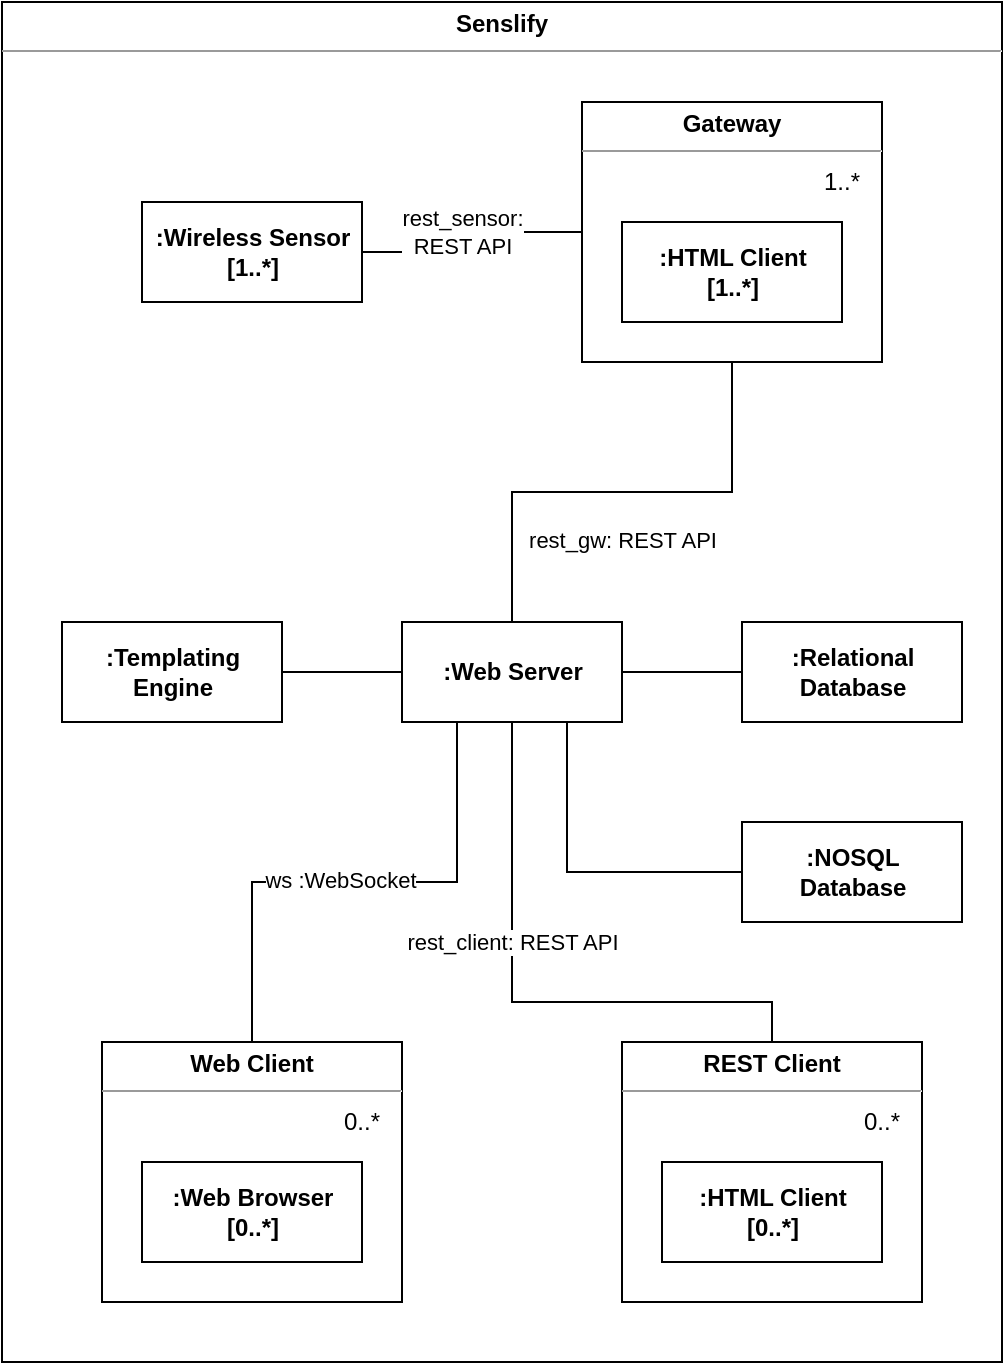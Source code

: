 <mxfile version="14.7.9" type="device"><diagram id="5HjXBxgUOlYNISubiawP" name="Page-1"><mxGraphModel dx="781" dy="1112" grid="1" gridSize="10" guides="1" tooltips="1" connect="1" arrows="1" fold="1" page="1" pageScale="1" pageWidth="850" pageHeight="1100" math="0" shadow="0"><root><mxCell id="0"/><mxCell id="1" parent="0"/><mxCell id="S-F9lBSsDDvGvejcS3xe-5" value="&lt;p style=&quot;margin: 0px ; margin-top: 4px ; text-align: center&quot;&gt;&lt;b&gt;Senslify&lt;/b&gt;&lt;br&gt;&lt;/p&gt;&lt;hr size=&quot;1&quot;&gt;&lt;div style=&quot;height: 2px&quot;&gt;&lt;/div&gt;" style="verticalAlign=top;align=left;overflow=fill;fontSize=12;fontFamily=Helvetica;html=1;" parent="1" vertex="1"><mxGeometry x="170" y="140" width="500" height="680" as="geometry"/></mxCell><mxCell id="S-F9lBSsDDvGvejcS3xe-27" style="edgeStyle=orthogonalEdgeStyle;rounded=0;orthogonalLoop=1;jettySize=auto;html=1;exitX=0.5;exitY=0;exitDx=0;exitDy=0;entryX=0.5;entryY=1;entryDx=0;entryDy=0;endArrow=none;endFill=0;" parent="1" source="S-F9lBSsDDvGvejcS3xe-6" target="S-F9lBSsDDvGvejcS3xe-14" edge="1"><mxGeometry relative="1" as="geometry"/></mxCell><mxCell id="S-F9lBSsDDvGvejcS3xe-55" value="rest_gw: REST API" style="edgeLabel;html=1;align=center;verticalAlign=middle;resizable=0;points=[];" parent="S-F9lBSsDDvGvejcS3xe-27" vertex="1" connectable="0"><mxGeometry x="-0.682" y="1" relative="1" as="geometry"><mxPoint x="56" y="-3" as="offset"/></mxGeometry></mxCell><mxCell id="S-F9lBSsDDvGvejcS3xe-30" style="edgeStyle=orthogonalEdgeStyle;rounded=0;orthogonalLoop=1;jettySize=auto;html=1;exitX=0.25;exitY=1;exitDx=0;exitDy=0;entryX=0.5;entryY=0;entryDx=0;entryDy=0;endArrow=none;endFill=0;" parent="1" source="S-F9lBSsDDvGvejcS3xe-6" target="S-F9lBSsDDvGvejcS3xe-11" edge="1"><mxGeometry relative="1" as="geometry"/></mxCell><mxCell id="S-F9lBSsDDvGvejcS3xe-43" value="ws :WebSocket" style="edgeLabel;html=1;align=center;verticalAlign=middle;resizable=0;points=[];" parent="S-F9lBSsDDvGvejcS3xe-30" vertex="1" connectable="0"><mxGeometry x="0.178" y="-1" relative="1" as="geometry"><mxPoint x="16" as="offset"/></mxGeometry></mxCell><mxCell id="S-F9lBSsDDvGvejcS3xe-31" style="edgeStyle=orthogonalEdgeStyle;rounded=0;orthogonalLoop=1;jettySize=auto;html=1;exitX=1;exitY=0.5;exitDx=0;exitDy=0;entryX=0;entryY=0.5;entryDx=0;entryDy=0;endArrow=none;endFill=0;" parent="1" source="S-F9lBSsDDvGvejcS3xe-6" target="S-F9lBSsDDvGvejcS3xe-8" edge="1"><mxGeometry relative="1" as="geometry"/></mxCell><mxCell id="S-F9lBSsDDvGvejcS3xe-32" style="edgeStyle=orthogonalEdgeStyle;rounded=0;orthogonalLoop=1;jettySize=auto;html=1;exitX=0.75;exitY=1;exitDx=0;exitDy=0;entryX=0;entryY=0.5;entryDx=0;entryDy=0;endArrow=none;endFill=0;" parent="1" source="S-F9lBSsDDvGvejcS3xe-6" target="S-F9lBSsDDvGvejcS3xe-7" edge="1"><mxGeometry relative="1" as="geometry"/></mxCell><mxCell id="S-F9lBSsDDvGvejcS3xe-56" style="edgeStyle=orthogonalEdgeStyle;rounded=0;orthogonalLoop=1;jettySize=auto;html=1;exitX=0.5;exitY=1;exitDx=0;exitDy=0;entryX=0.5;entryY=0;entryDx=0;entryDy=0;endArrow=none;endFill=0;" parent="1" source="S-F9lBSsDDvGvejcS3xe-6" target="S-F9lBSsDDvGvejcS3xe-47" edge="1"><mxGeometry relative="1" as="geometry"><Array as="points"><mxPoint x="425" y="640"/><mxPoint x="555" y="640"/></Array></mxGeometry></mxCell><mxCell id="S-F9lBSsDDvGvejcS3xe-57" value="rest_client: REST API" style="edgeLabel;html=1;align=center;verticalAlign=middle;resizable=0;points=[];" parent="S-F9lBSsDDvGvejcS3xe-56" vertex="1" connectable="0"><mxGeometry x="-0.241" relative="1" as="geometry"><mxPoint as="offset"/></mxGeometry></mxCell><mxCell id="S-F9lBSsDDvGvejcS3xe-6" value="&lt;b&gt;:Web Server&lt;/b&gt;" style="html=1;" parent="1" vertex="1"><mxGeometry x="370" y="450" width="110" height="50" as="geometry"/></mxCell><mxCell id="S-F9lBSsDDvGvejcS3xe-7" value="&lt;div&gt;&lt;b&gt;:NOSQL &lt;br&gt;&lt;/b&gt;&lt;/div&gt;&lt;div&gt;&lt;b&gt;Database&lt;/b&gt;&lt;/div&gt;" style="html=1;" parent="1" vertex="1"><mxGeometry x="540" y="550" width="110" height="50" as="geometry"/></mxCell><mxCell id="S-F9lBSsDDvGvejcS3xe-8" value="&lt;div&gt;&lt;b&gt;:Relational&lt;/b&gt;&lt;/div&gt;&lt;div&gt;&lt;b&gt;Database&lt;br&gt;&lt;/b&gt;&lt;/div&gt;" style="html=1;" parent="1" vertex="1"><mxGeometry x="540" y="450" width="110" height="50" as="geometry"/></mxCell><mxCell id="S-F9lBSsDDvGvejcS3xe-29" style="edgeStyle=orthogonalEdgeStyle;rounded=0;orthogonalLoop=1;jettySize=auto;html=1;exitX=1;exitY=0.5;exitDx=0;exitDy=0;entryX=0;entryY=0.5;entryDx=0;entryDy=0;endArrow=none;endFill=0;" parent="1" source="S-F9lBSsDDvGvejcS3xe-10" target="S-F9lBSsDDvGvejcS3xe-6" edge="1"><mxGeometry relative="1" as="geometry"/></mxCell><mxCell id="S-F9lBSsDDvGvejcS3xe-10" value="&lt;div&gt;&lt;b&gt;:Templating&lt;/b&gt;&lt;/div&gt;&lt;div&gt;&lt;b&gt;Engine&lt;br&gt;&lt;/b&gt;&lt;/div&gt;" style="html=1;" parent="1" vertex="1"><mxGeometry x="200" y="450" width="110" height="50" as="geometry"/></mxCell><mxCell id="S-F9lBSsDDvGvejcS3xe-11" value="&lt;p style=&quot;margin: 0px ; margin-top: 4px ; text-align: center&quot;&gt;&lt;b&gt;Web Client&lt;/b&gt;&lt;br&gt;&lt;/p&gt;&lt;hr size=&quot;1&quot;&gt;&lt;div style=&quot;height: 2px&quot;&gt;&lt;/div&gt;" style="verticalAlign=top;align=left;overflow=fill;fontSize=12;fontFamily=Helvetica;html=1;" parent="1" vertex="1"><mxGeometry x="220" y="660" width="150" height="130" as="geometry"/></mxCell><mxCell id="S-F9lBSsDDvGvejcS3xe-12" value="&lt;b&gt;:Web Browser&lt;br&gt;[0..*]&lt;/b&gt;" style="html=1;" parent="1" vertex="1"><mxGeometry x="240" y="720" width="110" height="50" as="geometry"/></mxCell><mxCell id="S-F9lBSsDDvGvejcS3xe-59" style="edgeStyle=orthogonalEdgeStyle;rounded=0;orthogonalLoop=1;jettySize=auto;html=1;exitX=0;exitY=0.5;exitDx=0;exitDy=0;entryX=1;entryY=0.5;entryDx=0;entryDy=0;endArrow=none;endFill=0;" parent="1" source="S-F9lBSsDDvGvejcS3xe-14" target="S-F9lBSsDDvGvejcS3xe-16" edge="1"><mxGeometry relative="1" as="geometry"/></mxCell><mxCell id="S-F9lBSsDDvGvejcS3xe-60" value="&lt;div&gt;rest_sensor: &lt;br&gt;&lt;/div&gt;&lt;div&gt;REST API&lt;/div&gt;" style="edgeLabel;html=1;align=center;verticalAlign=middle;resizable=0;points=[];" parent="S-F9lBSsDDvGvejcS3xe-59" vertex="1" connectable="0"><mxGeometry x="-0.267" y="1" relative="1" as="geometry"><mxPoint x="-16" y="-1" as="offset"/></mxGeometry></mxCell><mxCell id="S-F9lBSsDDvGvejcS3xe-14" value="&lt;p style=&quot;margin: 0px ; margin-top: 4px ; text-align: center&quot;&gt;&lt;b&gt;Gateway&lt;/b&gt;&lt;br&gt;&lt;/p&gt;&lt;hr size=&quot;1&quot;&gt;&lt;div style=&quot;height: 2px&quot;&gt;&lt;/div&gt;" style="verticalAlign=top;align=left;overflow=fill;fontSize=12;fontFamily=Helvetica;html=1;" parent="1" vertex="1"><mxGeometry x="460" y="190" width="150" height="130" as="geometry"/></mxCell><mxCell id="S-F9lBSsDDvGvejcS3xe-16" value="&lt;b&gt;:Wireless Sensor&lt;br&gt;[1..*]&lt;/b&gt;" style="html=1;" parent="1" vertex="1"><mxGeometry x="240" y="240" width="110" height="50" as="geometry"/></mxCell><mxCell id="S-F9lBSsDDvGvejcS3xe-33" value="1..*" style="text;html=1;strokeColor=none;fillColor=none;align=center;verticalAlign=middle;whiteSpace=wrap;rounded=0;dashed=1;" parent="1" vertex="1"><mxGeometry x="570" y="220" width="40" height="20" as="geometry"/></mxCell><mxCell id="S-F9lBSsDDvGvejcS3xe-35" value="0..*" style="text;html=1;strokeColor=none;fillColor=none;align=center;verticalAlign=middle;whiteSpace=wrap;rounded=0;dashed=1;" parent="1" vertex="1"><mxGeometry x="330" y="690" width="40" height="20" as="geometry"/></mxCell><mxCell id="S-F9lBSsDDvGvejcS3xe-47" value="&lt;p style=&quot;margin: 0px ; margin-top: 4px ; text-align: center&quot;&gt;&lt;b&gt;REST Client&lt;/b&gt;&lt;br&gt;&lt;/p&gt;&lt;hr size=&quot;1&quot;&gt;&lt;div style=&quot;height: 2px&quot;&gt;&lt;/div&gt;" style="verticalAlign=top;align=left;overflow=fill;fontSize=12;fontFamily=Helvetica;html=1;" parent="1" vertex="1"><mxGeometry x="480" y="660" width="150" height="130" as="geometry"/></mxCell><mxCell id="S-F9lBSsDDvGvejcS3xe-48" value="&lt;div&gt;&lt;b&gt;:HTML Client&lt;/b&gt;&lt;/div&gt;&lt;div&gt;&lt;b&gt;[0..*]&lt;br&gt;&lt;/b&gt;&lt;/div&gt;" style="html=1;" parent="1" vertex="1"><mxGeometry x="500" y="720" width="110" height="50" as="geometry"/></mxCell><mxCell id="S-F9lBSsDDvGvejcS3xe-52" value="0..*" style="text;html=1;strokeColor=none;fillColor=none;align=center;verticalAlign=middle;whiteSpace=wrap;rounded=0;dashed=1;" parent="1" vertex="1"><mxGeometry x="590" y="690" width="40" height="20" as="geometry"/></mxCell><mxCell id="S-F9lBSsDDvGvejcS3xe-54" value="&lt;div&gt;&lt;b&gt;:HTML Client&lt;/b&gt;&lt;/div&gt;&lt;div&gt;&lt;b&gt;[1..*]&lt;br&gt;&lt;/b&gt;&lt;/div&gt;" style="html=1;" parent="1" vertex="1"><mxGeometry x="480" y="250" width="110" height="50" as="geometry"/></mxCell></root></mxGraphModel></diagram></mxfile>